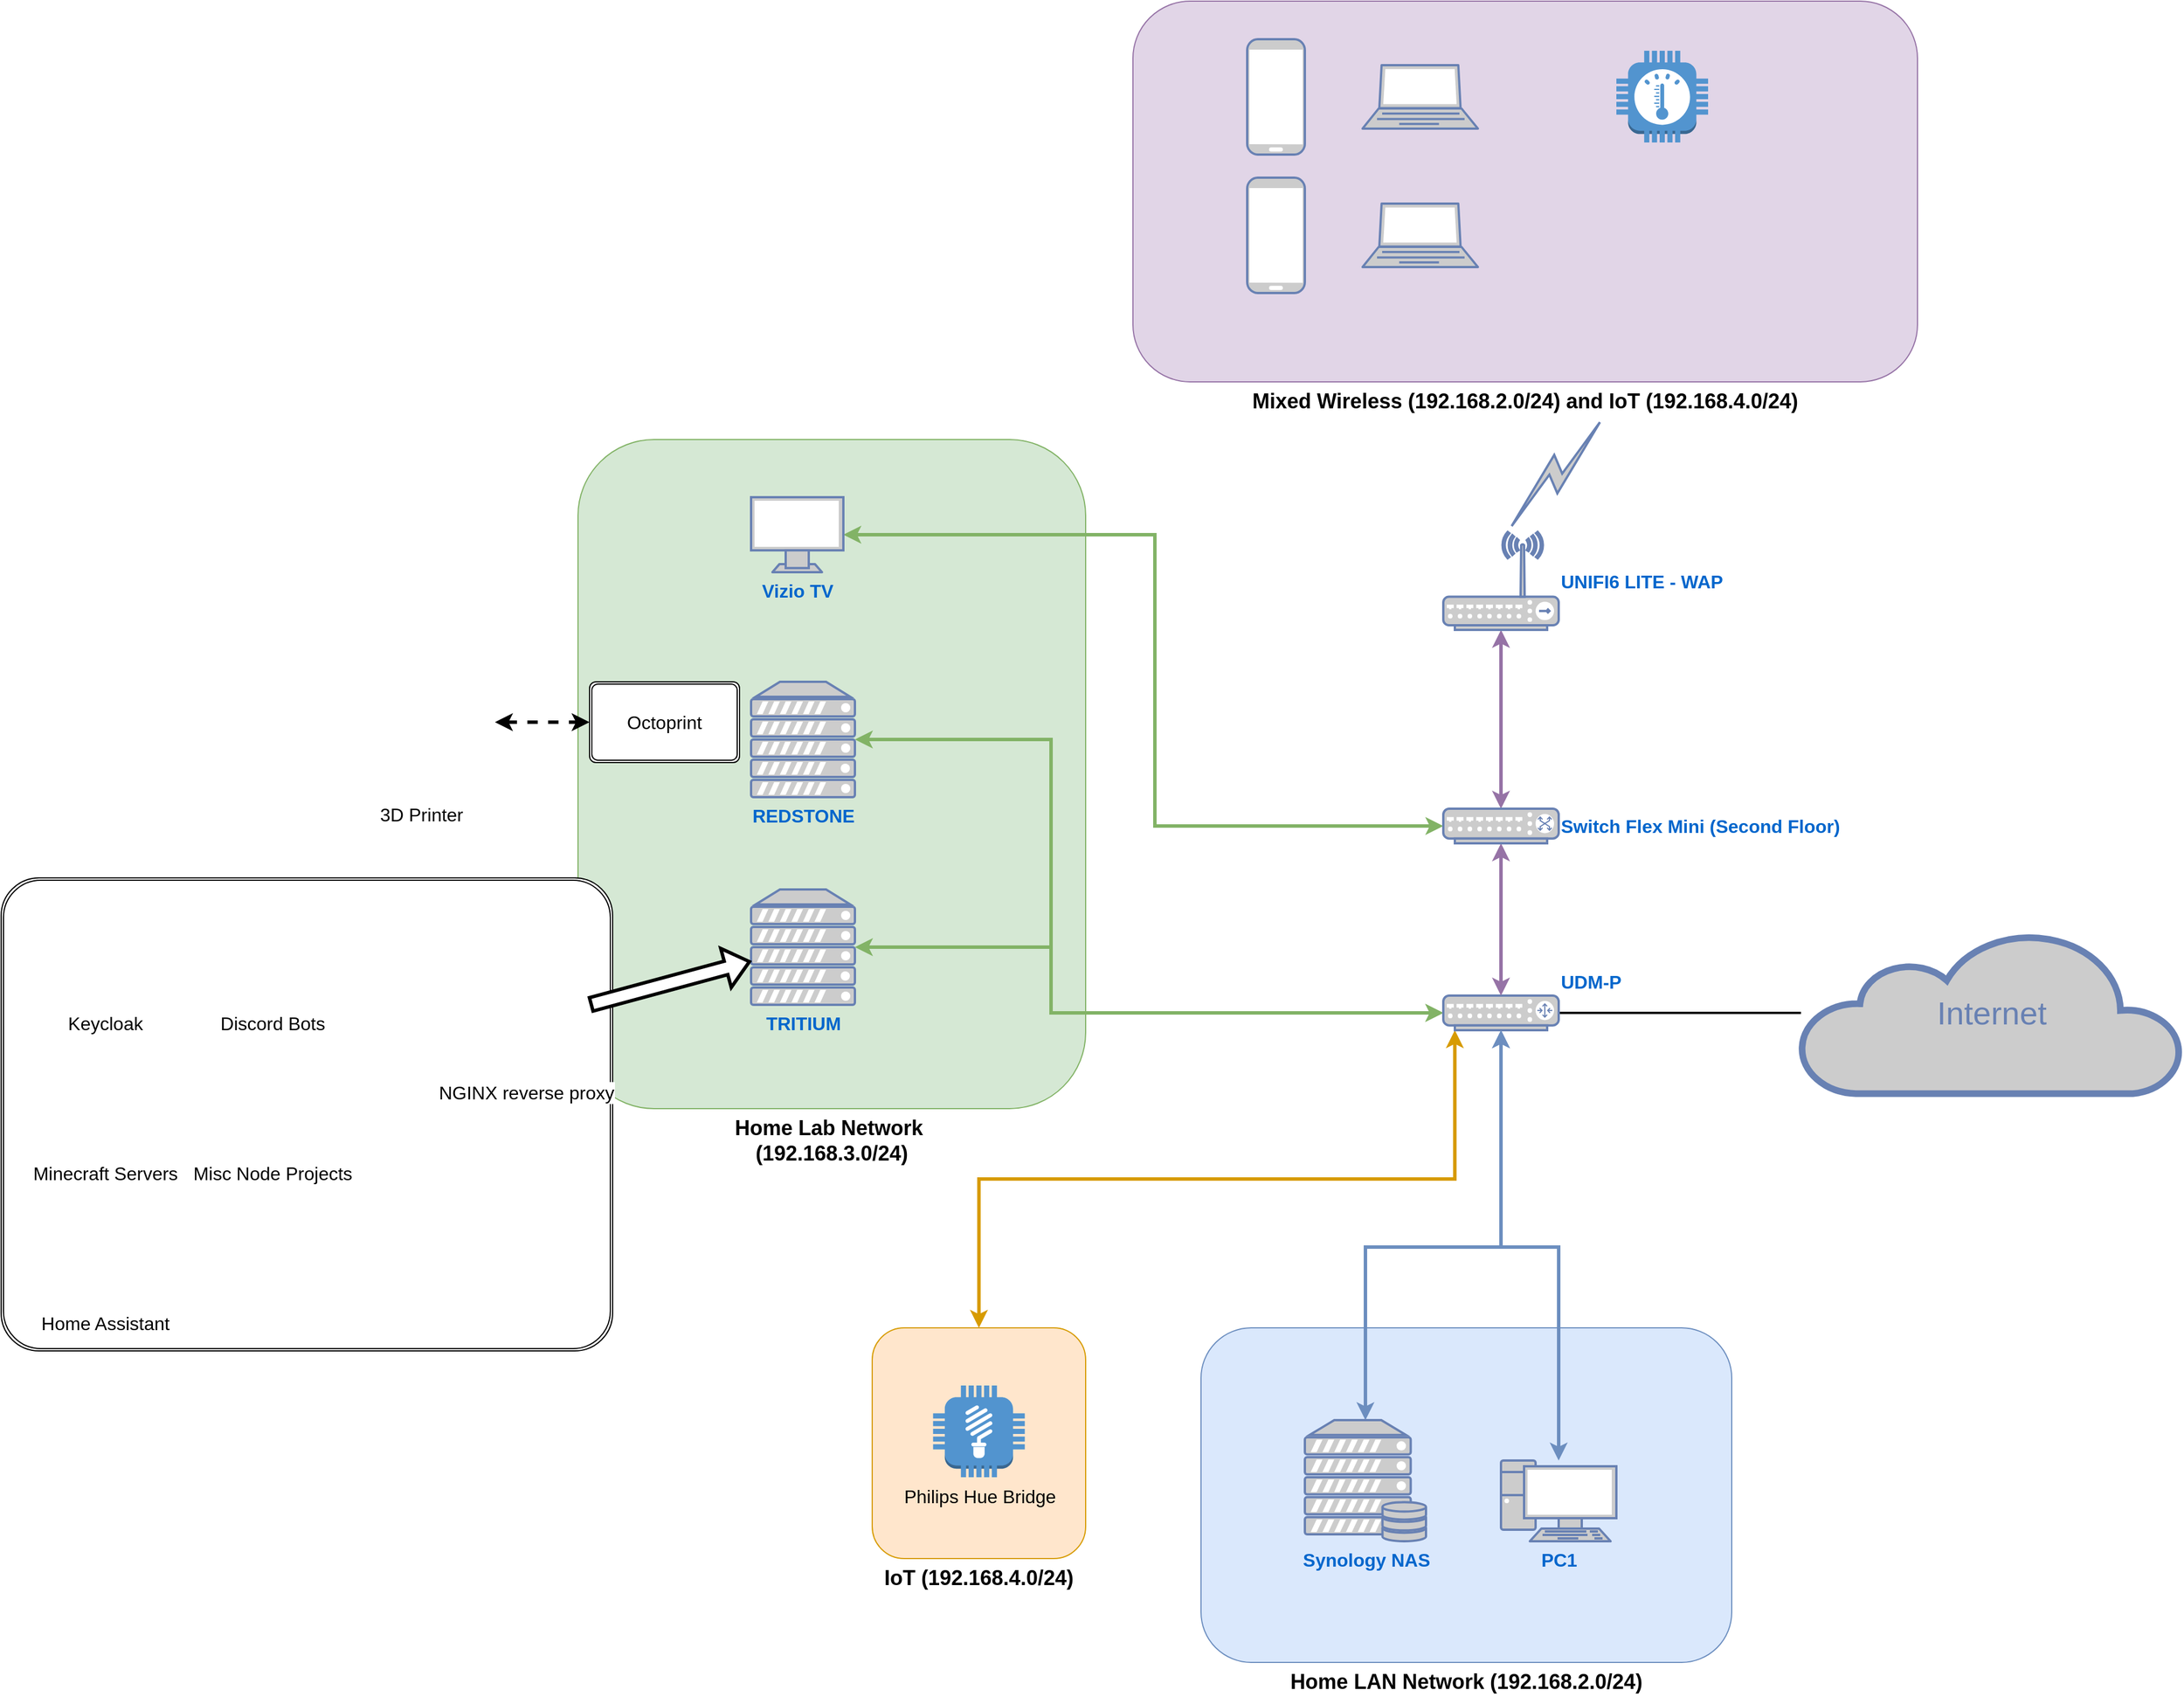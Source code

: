 <mxfile version="20.4.0" type="github">
  <diagram name="Page-1" id="bfe91b75-5d2c-26a0-9c1d-138518896778">
    <mxGraphModel dx="1829" dy="1375" grid="1" gridSize="10" guides="1" tooltips="1" connect="1" arrows="1" fold="1" page="1" pageScale="1" pageWidth="1100" pageHeight="850" background="none" math="0" shadow="0">
      <root>
        <mxCell id="0" />
        <mxCell id="1" parent="0" />
        <mxCell id="VqwPFKjOX7EhWZnsGxwt-45" style="edgeStyle=orthogonalEdgeStyle;shape=connector;rounded=0;orthogonalLoop=1;jettySize=auto;html=1;exitX=0.5;exitY=0;exitDx=0;exitDy=0;entryX=0.1;entryY=1;entryDx=0;entryDy=0;entryPerimeter=0;labelBackgroundColor=default;strokeColor=#d79b00;strokeWidth=3;fontFamily=Helvetica;fontSize=16;fontColor=default;startArrow=classic;startFill=1;endArrow=classic;fillColor=#ffe6cc;" edge="1" parent="1" source="VqwPFKjOX7EhWZnsGxwt-44" target="VqwPFKjOX7EhWZnsGxwt-2">
          <mxGeometry relative="1" as="geometry" />
        </mxCell>
        <mxCell id="VqwPFKjOX7EhWZnsGxwt-44" value="&lt;b style=&quot;font-size: 18px;&quot;&gt;IoT (192.168.4.0/24)&lt;/b&gt;" style="rounded=1;whiteSpace=wrap;html=1;fontFamily=Helvetica;fontSize=18;labelPosition=center;verticalLabelPosition=bottom;align=center;verticalAlign=top;fillColor=#ffe6cc;strokeColor=#d79b00;" vertex="1" parent="1">
          <mxGeometry x="1035" y="1170" width="185" height="200" as="geometry" />
        </mxCell>
        <mxCell id="VqwPFKjOX7EhWZnsGxwt-41" value="&lt;b style=&quot;font-size: 18px;&quot;&gt;Mixed Wireless (192.168.2.0/24) and IoT (192.168.4.0/24)&lt;/b&gt;" style="rounded=1;whiteSpace=wrap;html=1;fontFamily=Helvetica;fontSize=18;labelPosition=center;verticalLabelPosition=bottom;align=center;verticalAlign=top;fillColor=#e1d5e7;strokeColor=#9673a6;" vertex="1" parent="1">
          <mxGeometry x="1261" y="20" width="680" height="330" as="geometry" />
        </mxCell>
        <mxCell id="VqwPFKjOX7EhWZnsGxwt-21" value="&lt;b style=&quot;font-size: 18px;&quot;&gt;Home Lab Network&amp;nbsp;&lt;br style=&quot;font-size: 18px;&quot;&gt;(192.168.3.0/24)&lt;br style=&quot;font-size: 18px;&quot;&gt;&lt;/b&gt;" style="rounded=1;whiteSpace=wrap;html=1;fontFamily=Helvetica;fontSize=18;labelPosition=center;verticalLabelPosition=bottom;align=center;verticalAlign=top;fillColor=#d5e8d4;strokeColor=#82b366;" vertex="1" parent="1">
          <mxGeometry x="780" y="400" width="440" height="580" as="geometry" />
        </mxCell>
        <mxCell id="VqwPFKjOX7EhWZnsGxwt-24" value="" style="shape=ext;double=1;rounded=1;whiteSpace=wrap;html=1;fontFamily=Helvetica;fontSize=16;fontColor=default;arcSize=8;" vertex="1" parent="1">
          <mxGeometry x="280" y="780" width="530" height="410" as="geometry" />
        </mxCell>
        <mxCell id="VqwPFKjOX7EhWZnsGxwt-20" value="&lt;b style=&quot;font-size: 18px;&quot;&gt;Home LAN Network (192.168.2.0/24)&lt;/b&gt;" style="rounded=1;whiteSpace=wrap;html=1;fontFamily=Helvetica;fontSize=18;labelPosition=center;verticalLabelPosition=bottom;align=center;verticalAlign=top;fillColor=#dae8fc;strokeColor=#6c8ebf;" vertex="1" parent="1">
          <mxGeometry x="1320" y="1170" width="460" height="290" as="geometry" />
        </mxCell>
        <mxCell id="7c3789c024ecab99-53" value="Internet" style="html=1;fillColor=#CCCCCC;strokeColor=#6881B3;gradientColor=none;gradientDirection=north;strokeWidth=2;shape=mxgraph.networks.cloud;fontColor=#6881B3;rounded=0;shadow=0;comic=0;align=center;fontSize=28;" parent="1" vertex="1">
          <mxGeometry x="1840" y="827" width="330" height="140" as="geometry" />
        </mxCell>
        <mxCell id="7c3789c024ecab99-56" style="edgeStyle=none;html=1;labelBackgroundColor=none;endArrow=none;endFill=0;strokeWidth=2;fontFamily=Verdana;fontSize=28;fontColor=#6881B3;exitX=1;exitY=0.5;exitDx=0;exitDy=0;exitPerimeter=0;" parent="1" source="VqwPFKjOX7EhWZnsGxwt-2" target="7c3789c024ecab99-53" edge="1">
          <mxGeometry relative="1" as="geometry">
            <mxPoint x="1640" y="897" as="sourcePoint" />
          </mxGeometry>
        </mxCell>
        <mxCell id="VqwPFKjOX7EhWZnsGxwt-16" style="edgeStyle=orthogonalEdgeStyle;shape=connector;rounded=0;orthogonalLoop=1;jettySize=auto;html=1;exitX=0.5;exitY=1;exitDx=0;exitDy=0;exitPerimeter=0;labelBackgroundColor=default;strokeColor=#6c8ebf;strokeWidth=3;fontFamily=Helvetica;fontSize=16;fontColor=default;startArrow=classic;startFill=1;endArrow=classic;fillColor=#dae8fc;" edge="1" parent="1" source="VqwPFKjOX7EhWZnsGxwt-2" target="VqwPFKjOX7EhWZnsGxwt-12">
          <mxGeometry relative="1" as="geometry">
            <Array as="points">
              <mxPoint x="1580" y="1100" />
              <mxPoint x="1630" y="1100" />
            </Array>
          </mxGeometry>
        </mxCell>
        <mxCell id="VqwPFKjOX7EhWZnsGxwt-17" style="edgeStyle=orthogonalEdgeStyle;shape=connector;rounded=0;orthogonalLoop=1;jettySize=auto;html=1;exitX=0;exitY=0.5;exitDx=0;exitDy=0;exitPerimeter=0;labelBackgroundColor=default;strokeColor=#82b366;strokeWidth=3;fontFamily=Helvetica;fontSize=16;fontColor=default;startArrow=classic;startFill=1;endArrow=classic;fillColor=#d5e8d4;entryX=1;entryY=0.5;entryDx=0;entryDy=0;entryPerimeter=0;" edge="1" parent="1" source="VqwPFKjOX7EhWZnsGxwt-2" target="VqwPFKjOX7EhWZnsGxwt-13">
          <mxGeometry relative="1" as="geometry">
            <Array as="points">
              <mxPoint x="1190" y="897" />
              <mxPoint x="1190" y="660" />
            </Array>
          </mxGeometry>
        </mxCell>
        <mxCell id="VqwPFKjOX7EhWZnsGxwt-18" style="edgeStyle=orthogonalEdgeStyle;shape=connector;rounded=0;orthogonalLoop=1;jettySize=auto;html=1;exitX=0;exitY=0.5;exitDx=0;exitDy=0;exitPerimeter=0;entryX=1;entryY=0.5;entryDx=0;entryDy=0;entryPerimeter=0;labelBackgroundColor=default;strokeColor=#82b366;strokeWidth=3;fontFamily=Helvetica;fontSize=16;fontColor=default;startArrow=classic;startFill=1;endArrow=classic;fillColor=#d5e8d4;" edge="1" parent="1" source="VqwPFKjOX7EhWZnsGxwt-2" target="VqwPFKjOX7EhWZnsGxwt-14">
          <mxGeometry relative="1" as="geometry">
            <Array as="points">
              <mxPoint x="1190" y="897" />
              <mxPoint x="1190" y="840" />
            </Array>
          </mxGeometry>
        </mxCell>
        <mxCell id="VqwPFKjOX7EhWZnsGxwt-2" value="&lt;b&gt;UDM-P&lt;/b&gt;" style="fontColor=#0066CC;verticalAlign=bottom;verticalLabelPosition=top;labelPosition=right;align=left;html=1;outlineConnect=0;fillColor=#CCCCCC;strokeColor=#6881B3;gradientColor=none;gradientDirection=north;strokeWidth=2;shape=mxgraph.networks.router;fontSize=16;" vertex="1" parent="1">
          <mxGeometry x="1530" y="882" width="100" height="30" as="geometry" />
        </mxCell>
        <mxCell id="VqwPFKjOX7EhWZnsGxwt-5" style="edgeStyle=orthogonalEdgeStyle;rounded=0;orthogonalLoop=1;jettySize=auto;html=1;entryX=0.5;entryY=0;entryDx=0;entryDy=0;entryPerimeter=0;fontSize=16;strokeWidth=3;startArrow=classic;startFill=1;fillColor=#e1d5e7;strokeColor=#9673a6;" edge="1" parent="1" source="VqwPFKjOX7EhWZnsGxwt-3" target="VqwPFKjOX7EhWZnsGxwt-2">
          <mxGeometry relative="1" as="geometry">
            <mxPoint x="1580" y="710" as="sourcePoint" />
          </mxGeometry>
        </mxCell>
        <mxCell id="VqwPFKjOX7EhWZnsGxwt-7" style="edgeStyle=orthogonalEdgeStyle;shape=connector;rounded=0;orthogonalLoop=1;jettySize=auto;html=1;exitX=0.5;exitY=0;exitDx=0;exitDy=0;exitPerimeter=0;entryX=0.5;entryY=1;entryDx=0;entryDy=0;entryPerimeter=0;labelBackgroundColor=default;strokeColor=#9673a6;strokeWidth=3;fontFamily=Helvetica;fontSize=16;fontColor=default;startArrow=classic;startFill=1;endArrow=classic;fillColor=#e1d5e7;" edge="1" parent="1" source="VqwPFKjOX7EhWZnsGxwt-3" target="VqwPFKjOX7EhWZnsGxwt-6">
          <mxGeometry relative="1" as="geometry" />
        </mxCell>
        <mxCell id="VqwPFKjOX7EhWZnsGxwt-10" style="edgeStyle=orthogonalEdgeStyle;shape=connector;rounded=0;orthogonalLoop=1;jettySize=auto;html=1;exitX=0;exitY=0.5;exitDx=0;exitDy=0;exitPerimeter=0;labelBackgroundColor=default;strokeColor=#82b366;strokeWidth=3;fontFamily=Helvetica;fontSize=16;fontColor=default;startArrow=classic;startFill=1;endArrow=classic;fillColor=#d5e8d4;entryX=1;entryY=0.5;entryDx=0;entryDy=0;entryPerimeter=0;" edge="1" parent="1" source="VqwPFKjOX7EhWZnsGxwt-3" target="VqwPFKjOX7EhWZnsGxwt-8">
          <mxGeometry relative="1" as="geometry">
            <Array as="points">
              <mxPoint x="1280" y="735" />
              <mxPoint x="1280" y="483" />
            </Array>
          </mxGeometry>
        </mxCell>
        <mxCell id="VqwPFKjOX7EhWZnsGxwt-3" value="&lt;b&gt;Switch Flex Mini (Second Floor)&lt;/b&gt;" style="fontColor=#0066CC;verticalAlign=middle;verticalLabelPosition=middle;labelPosition=right;align=left;html=1;outlineConnect=0;fillColor=#CCCCCC;strokeColor=#6881B3;gradientColor=none;gradientDirection=north;strokeWidth=2;shape=mxgraph.networks.switch;fontSize=16;" vertex="1" parent="1">
          <mxGeometry x="1530" y="720" width="100" height="30" as="geometry" />
        </mxCell>
        <mxCell id="VqwPFKjOX7EhWZnsGxwt-6" value="&lt;b&gt;UNIFI6 LITE - WAP&lt;/b&gt;" style="fontColor=#0066CC;verticalAlign=middle;verticalLabelPosition=middle;labelPosition=right;align=left;html=1;outlineConnect=0;fillColor=#CCCCCC;strokeColor=#6881B3;gradientColor=none;gradientDirection=north;strokeWidth=2;shape=mxgraph.networks.wireless_hub;fontFamily=Helvetica;fontSize=16;" vertex="1" parent="1">
          <mxGeometry x="1530" y="480" width="100" height="85" as="geometry" />
        </mxCell>
        <mxCell id="VqwPFKjOX7EhWZnsGxwt-8" value="&lt;b&gt;Vizio TV&lt;/b&gt;" style="fontColor=#0066CC;verticalAlign=top;verticalLabelPosition=bottom;labelPosition=center;align=center;html=1;outlineConnect=0;fillColor=#CCCCCC;strokeColor=#6881B3;gradientColor=none;gradientDirection=north;strokeWidth=2;shape=mxgraph.networks.monitor;fontFamily=Helvetica;fontSize=16;" vertex="1" parent="1">
          <mxGeometry x="930" y="450" width="80" height="65" as="geometry" />
        </mxCell>
        <mxCell id="VqwPFKjOX7EhWZnsGxwt-12" value="PC1" style="fontColor=#0066CC;verticalAlign=top;verticalLabelPosition=bottom;labelPosition=center;align=center;html=1;outlineConnect=0;fillColor=#CCCCCC;strokeColor=#6881B3;gradientColor=none;gradientDirection=north;strokeWidth=2;shape=mxgraph.networks.pc;fontFamily=Helvetica;fontSize=16;fontStyle=1" vertex="1" parent="1">
          <mxGeometry x="1580" y="1285" width="100" height="70" as="geometry" />
        </mxCell>
        <mxCell id="VqwPFKjOX7EhWZnsGxwt-13" value="&lt;b&gt;REDSTONE&lt;/b&gt;" style="fontColor=#0066CC;verticalAlign=top;verticalLabelPosition=bottom;labelPosition=center;align=center;html=1;outlineConnect=0;fillColor=#CCCCCC;strokeColor=#6881B3;gradientColor=none;gradientDirection=north;strokeWidth=2;shape=mxgraph.networks.server;fontFamily=Helvetica;fontSize=16;" vertex="1" parent="1">
          <mxGeometry x="930" y="610" width="90" height="100" as="geometry" />
        </mxCell>
        <mxCell id="VqwPFKjOX7EhWZnsGxwt-14" value="&lt;b&gt;TRITIUM&lt;/b&gt;" style="fontColor=#0066CC;verticalAlign=top;verticalLabelPosition=bottom;labelPosition=center;align=center;html=1;outlineConnect=0;fillColor=#CCCCCC;strokeColor=#6881B3;gradientColor=none;gradientDirection=north;strokeWidth=2;shape=mxgraph.networks.server;fontFamily=Helvetica;fontSize=16;" vertex="1" parent="1">
          <mxGeometry x="930" y="790" width="90" height="100" as="geometry" />
        </mxCell>
        <mxCell id="VqwPFKjOX7EhWZnsGxwt-19" style="edgeStyle=orthogonalEdgeStyle;shape=connector;rounded=0;orthogonalLoop=1;jettySize=auto;html=1;exitX=0.5;exitY=0;exitDx=0;exitDy=0;exitPerimeter=0;entryX=0.5;entryY=1;entryDx=0;entryDy=0;entryPerimeter=0;labelBackgroundColor=default;strokeColor=#6c8ebf;strokeWidth=3;fontFamily=Helvetica;fontSize=16;fontColor=default;startArrow=classic;startFill=1;endArrow=classic;fillColor=#dae8fc;" edge="1" parent="1" source="VqwPFKjOX7EhWZnsGxwt-15" target="VqwPFKjOX7EhWZnsGxwt-2">
          <mxGeometry relative="1" as="geometry">
            <Array as="points">
              <mxPoint x="1463" y="1100" />
              <mxPoint x="1580" y="1100" />
            </Array>
          </mxGeometry>
        </mxCell>
        <mxCell id="VqwPFKjOX7EhWZnsGxwt-15" value="&lt;b&gt;Synology NAS&lt;/b&gt;" style="fontColor=#0066CC;verticalAlign=top;verticalLabelPosition=bottom;labelPosition=center;align=center;html=1;outlineConnect=0;fillColor=#CCCCCC;strokeColor=#6881B3;gradientColor=none;gradientDirection=north;strokeWidth=2;shape=mxgraph.networks.server_storage;fontFamily=Helvetica;fontSize=16;" vertex="1" parent="1">
          <mxGeometry x="1410" y="1250" width="105" height="105" as="geometry" />
        </mxCell>
        <mxCell id="VqwPFKjOX7EhWZnsGxwt-26" value="Keycloak&lt;span style=&quot;color: rgba(0, 0, 0, 0); font-family: monospace; font-size: 0px; text-align: start; background-color: rgb(248, 249, 250);&quot;&gt;%3CmxGraphModel%3E%3Croot%3E%3CmxCell%20id%3D%220%22%2F%3E%3CmxCell%20id%3D%221%22%20parent%3D%220%22%2F%3E%3CmxCell%20id%3D%222%22%20value%3D%22%26lt%3Bb%26gt%3BHome%20LAN%20Network%20(192.168.2.1%2F24)%26lt%3B%2Fb%26gt%3B%22%20style%3D%22rounded%3D1%3BwhiteSpace%3Dwrap%3Bhtml%3D1%3BfontFamily%3DHelvetica%3BfontSize%3D16%3BlabelPosition%3Dcenter%3BverticalLabelPosition%3Dbottom%3Balign%3Dcenter%3BverticalAlign%3Dtop%3BfillColor%3D%23dae8fc%3BstrokeColor%3D%236c8ebf%3B%22%20vertex%3D%221%22%20parent%3D%221%22%3E%3CmxGeometry%20x%3D%22860%22%20y%3D%22840%22%20width%3D%22460%22%20height%3D%22290%22%20as%3D%22geometry%22%2F%3E%3C%2FmxCell%3E%3C%2Froot%3E%3C%2FmxGraphModel%3E&lt;/span&gt;" style="shape=image;html=1;verticalAlign=top;verticalLabelPosition=bottom;labelBackgroundColor=#ffffff;imageAspect=0;aspect=fixed;image=https://cdn0.iconfinder.com/data/icons/social-media-2104/24/social_media_social_media_logo_docker-128.png;fontFamily=Helvetica;fontSize=16;fontColor=default;" vertex="1" parent="1">
          <mxGeometry x="325" y="800" width="90" height="90" as="geometry" />
        </mxCell>
        <mxCell id="VqwPFKjOX7EhWZnsGxwt-29" value="Minecraft Servers" style="shape=image;html=1;verticalAlign=top;verticalLabelPosition=bottom;labelBackgroundColor=#ffffff;imageAspect=0;aspect=fixed;image=https://cdn0.iconfinder.com/data/icons/social-media-2104/24/social_media_social_media_logo_docker-128.png;fontFamily=Helvetica;fontSize=16;fontColor=default;" vertex="1" parent="1">
          <mxGeometry x="325" y="930" width="90" height="90" as="geometry" />
        </mxCell>
        <mxCell id="VqwPFKjOX7EhWZnsGxwt-30" value="Discord Bots" style="shape=image;html=1;verticalAlign=top;verticalLabelPosition=bottom;labelBackgroundColor=#ffffff;imageAspect=0;aspect=fixed;image=https://cdn0.iconfinder.com/data/icons/social-media-2104/24/social_media_social_media_logo_docker-128.png;fontFamily=Helvetica;fontSize=16;fontColor=default;" vertex="1" parent="1">
          <mxGeometry x="470" y="800" width="90" height="90" as="geometry" />
        </mxCell>
        <mxCell id="VqwPFKjOX7EhWZnsGxwt-32" value="Misc Node Projects" style="shape=image;html=1;verticalAlign=top;verticalLabelPosition=bottom;labelBackgroundColor=#ffffff;imageAspect=0;aspect=fixed;image=https://cdn0.iconfinder.com/data/icons/social-media-2104/24/social_media_social_media_logo_docker-128.png;fontFamily=Helvetica;fontSize=16;fontColor=default;" vertex="1" parent="1">
          <mxGeometry x="470" y="930" width="90" height="90" as="geometry" />
        </mxCell>
        <mxCell id="VqwPFKjOX7EhWZnsGxwt-33" value="NGINX reverse proxy" style="shape=image;html=1;verticalAlign=top;verticalLabelPosition=bottom;labelBackgroundColor=#ffffff;imageAspect=0;aspect=fixed;image=https://cdn0.iconfinder.com/data/icons/social-media-2104/24/social_media_social_media_logo_docker-128.png;fontFamily=Helvetica;fontSize=16;fontColor=default;" vertex="1" parent="1">
          <mxGeometry x="690" y="860" width="90" height="90" as="geometry" />
        </mxCell>
        <mxCell id="VqwPFKjOX7EhWZnsGxwt-34" value="Octoprint" style="shape=ext;double=1;rounded=1;whiteSpace=wrap;html=1;fontFamily=Helvetica;fontSize=16;fontColor=default;arcSize=8;" vertex="1" parent="1">
          <mxGeometry x="790" y="610" width="130" height="70" as="geometry" />
        </mxCell>
        <mxCell id="VqwPFKjOX7EhWZnsGxwt-36" style="edgeStyle=orthogonalEdgeStyle;shape=connector;rounded=0;orthogonalLoop=1;jettySize=auto;html=1;exitX=1;exitY=0.5;exitDx=0;exitDy=0;entryX=0;entryY=0.5;entryDx=0;entryDy=0;labelBackgroundColor=default;strokeColor=default;strokeWidth=3;fontFamily=Helvetica;fontSize=16;fontColor=default;startArrow=classic;startFill=1;endArrow=classic;dashed=1;" edge="1" parent="1" source="VqwPFKjOX7EhWZnsGxwt-35" target="VqwPFKjOX7EhWZnsGxwt-34">
          <mxGeometry relative="1" as="geometry" />
        </mxCell>
        <mxCell id="VqwPFKjOX7EhWZnsGxwt-35" value="3D Printer" style="shape=image;html=1;verticalAlign=top;verticalLabelPosition=bottom;labelBackgroundColor=#ffffff;imageAspect=0;aspect=fixed;image=https://cdn2.iconfinder.com/data/icons/analytic-investment-and-balanced-scorecard/512/428_3d_dimensional_machine_printer_printing_3d_print_printing-128.png;fontFamily=Helvetica;fontSize=16;fontColor=default;" vertex="1" parent="1">
          <mxGeometry x="580" y="581" width="128" height="128" as="geometry" />
        </mxCell>
        <mxCell id="VqwPFKjOX7EhWZnsGxwt-37" value="Home Assistant" style="shape=image;html=1;verticalAlign=top;verticalLabelPosition=bottom;labelBackgroundColor=#ffffff;imageAspect=0;aspect=fixed;image=https://cdn0.iconfinder.com/data/icons/social-media-2104/24/social_media_social_media_logo_docker-128.png;fontFamily=Helvetica;fontSize=16;fontColor=default;" vertex="1" parent="1">
          <mxGeometry x="325" y="1060" width="90" height="90" as="geometry" />
        </mxCell>
        <mxCell id="VqwPFKjOX7EhWZnsGxwt-38" value="" style="shape=flexArrow;endArrow=classic;html=1;rounded=0;labelBackgroundColor=default;strokeColor=default;strokeWidth=3;fontFamily=Helvetica;fontSize=16;fontColor=default;fillColor=default;" edge="1" parent="1" target="VqwPFKjOX7EhWZnsGxwt-14">
          <mxGeometry width="50" height="50" relative="1" as="geometry">
            <mxPoint x="790" y="890" as="sourcePoint" />
            <mxPoint x="840" y="840" as="targetPoint" />
          </mxGeometry>
        </mxCell>
        <mxCell id="VqwPFKjOX7EhWZnsGxwt-39" value="" style="html=1;outlineConnect=0;fillColor=#CCCCCC;strokeColor=#6881B3;gradientColor=none;gradientDirection=north;strokeWidth=2;shape=mxgraph.networks.comm_link_edge;html=1;rounded=0;labelBackgroundColor=default;fontFamily=Helvetica;fontSize=16;fontColor=default;startArrow=classic;startFill=1;endArrow=classic;exitX=0.55;exitY=0;exitDx=0;exitDy=0;exitPerimeter=0;" edge="1" parent="1" source="VqwPFKjOX7EhWZnsGxwt-6">
          <mxGeometry width="100" height="100" relative="1" as="geometry">
            <mxPoint x="1600" y="420" as="sourcePoint" />
            <mxPoint x="1670" y="380" as="targetPoint" />
            <Array as="points">
              <mxPoint x="1660" y="420" />
            </Array>
          </mxGeometry>
        </mxCell>
        <mxCell id="VqwPFKjOX7EhWZnsGxwt-40" value="" style="shape=image;html=1;verticalAlign=top;verticalLabelPosition=bottom;labelBackgroundColor=none;imageAspect=0;aspect=fixed;image=https://cdn1.iconfinder.com/data/icons/iconoir-vol-2/24/google-home-128.png;fontFamily=Helvetica;fontSize=16;fontColor=#0066CC;fontStyle=1" vertex="1" parent="1">
          <mxGeometry x="1670" y="185" width="88" height="88" as="geometry" />
        </mxCell>
        <mxCell id="VqwPFKjOX7EhWZnsGxwt-43" value="Philips Hue Bridge" style="outlineConnect=0;dashed=0;verticalLabelPosition=bottom;verticalAlign=top;align=center;html=1;shape=mxgraph.aws3.lightbulb;fillColor=#5294CF;gradientColor=none;fontFamily=Helvetica;fontSize=16;fontColor=default;" vertex="1" parent="1">
          <mxGeometry x="1087.75" y="1220" width="79.5" height="79.5" as="geometry" />
        </mxCell>
        <mxCell id="VqwPFKjOX7EhWZnsGxwt-46" value="" style="fontColor=#0066CC;verticalAlign=top;verticalLabelPosition=bottom;labelPosition=center;align=center;html=1;outlineConnect=0;fillColor=#CCCCCC;strokeColor=#6881B3;gradientColor=none;gradientDirection=north;strokeWidth=2;shape=mxgraph.networks.mobile;fontFamily=Helvetica;fontSize=16;" vertex="1" parent="1">
          <mxGeometry x="1360" y="53" width="50" height="100" as="geometry" />
        </mxCell>
        <mxCell id="VqwPFKjOX7EhWZnsGxwt-47" value="" style="fontColor=#0066CC;verticalAlign=top;verticalLabelPosition=bottom;labelPosition=center;align=center;html=1;outlineConnect=0;fillColor=#CCCCCC;strokeColor=#6881B3;gradientColor=none;gradientDirection=north;strokeWidth=2;shape=mxgraph.networks.laptop;fontFamily=Helvetica;fontSize=16;" vertex="1" parent="1">
          <mxGeometry x="1460" y="75.5" width="100" height="55" as="geometry" />
        </mxCell>
        <mxCell id="VqwPFKjOX7EhWZnsGxwt-48" value="" style="fontColor=#0066CC;verticalAlign=top;verticalLabelPosition=bottom;labelPosition=center;align=center;html=1;outlineConnect=0;fillColor=#CCCCCC;strokeColor=#6881B3;gradientColor=none;gradientDirection=north;strokeWidth=2;shape=mxgraph.networks.laptop;fontFamily=Helvetica;fontSize=16;" vertex="1" parent="1">
          <mxGeometry x="1460" y="195.5" width="100" height="55" as="geometry" />
        </mxCell>
        <mxCell id="VqwPFKjOX7EhWZnsGxwt-49" value="" style="fontColor=#0066CC;verticalAlign=top;verticalLabelPosition=bottom;labelPosition=center;align=center;html=1;outlineConnect=0;fillColor=#CCCCCC;strokeColor=#6881B3;gradientColor=none;gradientDirection=north;strokeWidth=2;shape=mxgraph.networks.mobile;fontFamily=Helvetica;fontSize=16;" vertex="1" parent="1">
          <mxGeometry x="1360" y="173" width="50" height="100" as="geometry" />
        </mxCell>
        <mxCell id="VqwPFKjOX7EhWZnsGxwt-50" value="" style="outlineConnect=0;dashed=0;verticalLabelPosition=bottom;verticalAlign=top;align=center;html=1;shape=mxgraph.aws3.thermostat;fillColor=#5294CF;gradientColor=none;labelBackgroundColor=none;fontFamily=Helvetica;fontSize=18;fontColor=#0066CC;" vertex="1" parent="1">
          <mxGeometry x="1680" y="63" width="79.5" height="79.5" as="geometry" />
        </mxCell>
      </root>
    </mxGraphModel>
  </diagram>
</mxfile>

